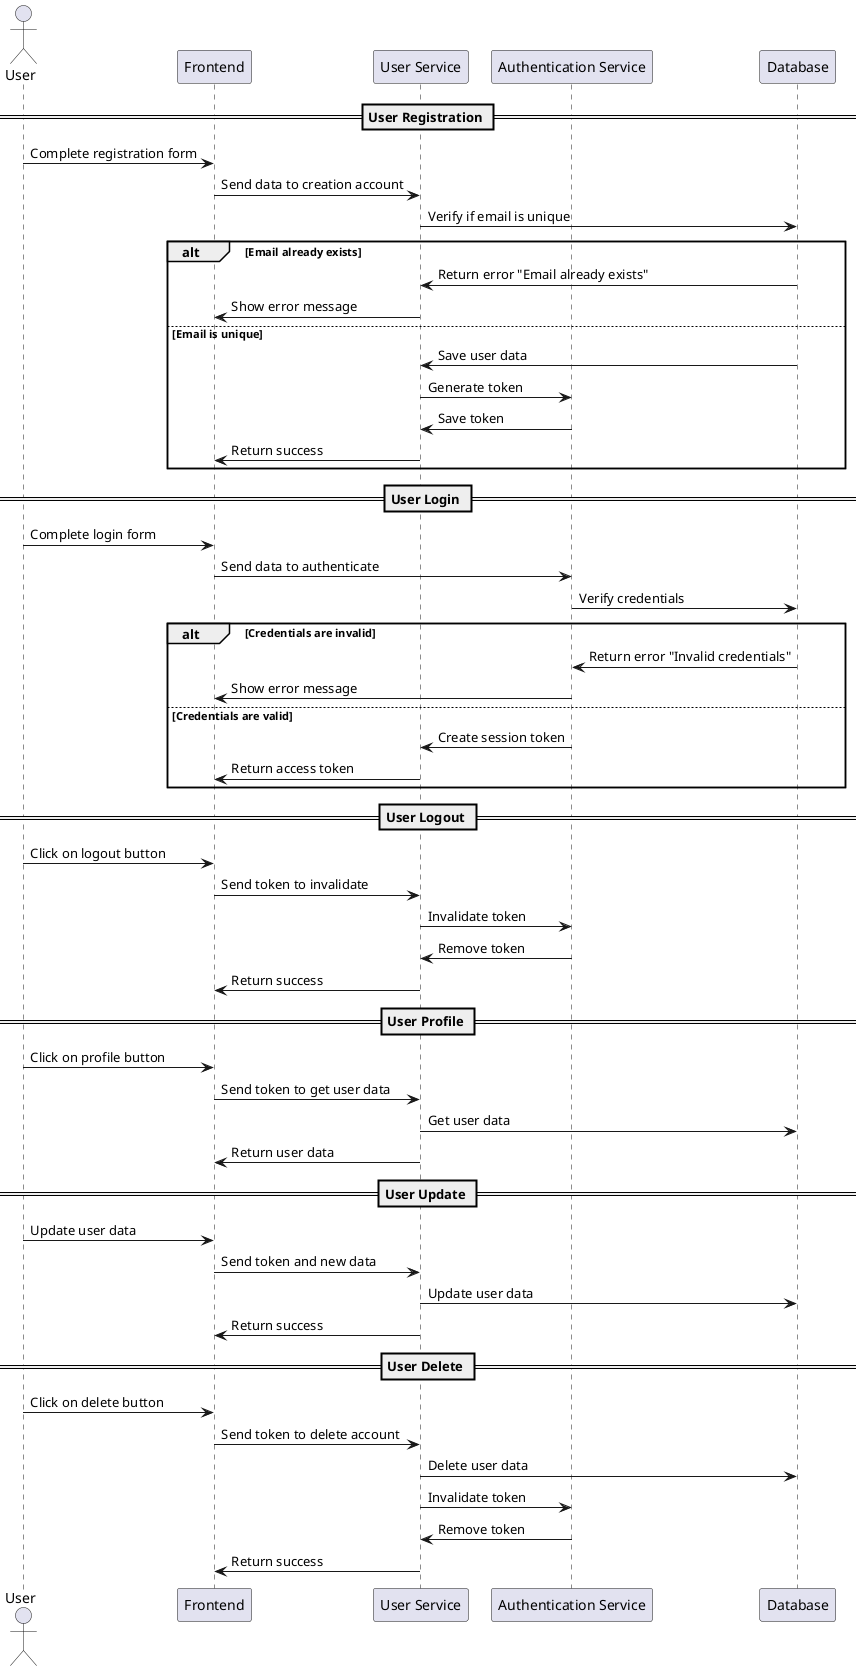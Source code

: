 @startuml

actor User
participant "Frontend" as FE
participant "User Service" as US
participant "Authentication Service" as AS
participant "Database" as DB

== User Registration ==
User -> FE: Complete registration form
FE -> US: Send data to creation account
US -> DB: Verify if email is unique
alt Email already exists
    DB -> US: Return error "Email already exists"
    US -> FE: Show error message
else Email is unique
    DB -> US: Save user data
    US -> AS: Generate token
    AS -> US: Save token
    US -> FE: Return success
end

== User Login ==
User -> FE: Complete login form
FE -> AS: Send data to authenticate
AS -> DB: Verify credentials
alt Credentials are invalid
    DB -> AS: Return error "Invalid credentials"
    AS -> FE: Show error message
else Credentials are valid
    AS -> US: Create session token
    US -> FE: Return access token
end

== User Logout ==
User -> FE: Click on logout button
FE -> US: Send token to invalidate
US -> AS: Invalidate token
AS -> US: Remove token
US -> FE: Return success

== User Profile ==
User -> FE: Click on profile button
FE -> US: Send token to get user data
US -> DB: Get user data
US -> FE: Return user data

== User Update ==
User -> FE: Update user data
FE -> US: Send token and new data
US -> DB: Update user data
US -> FE: Return success

== User Delete ==
User -> FE: Click on delete button
FE -> US: Send token to delete account
US -> DB: Delete user data
US -> AS: Invalidate token
AS -> US: Remove token
US -> FE: Return success

@enduml